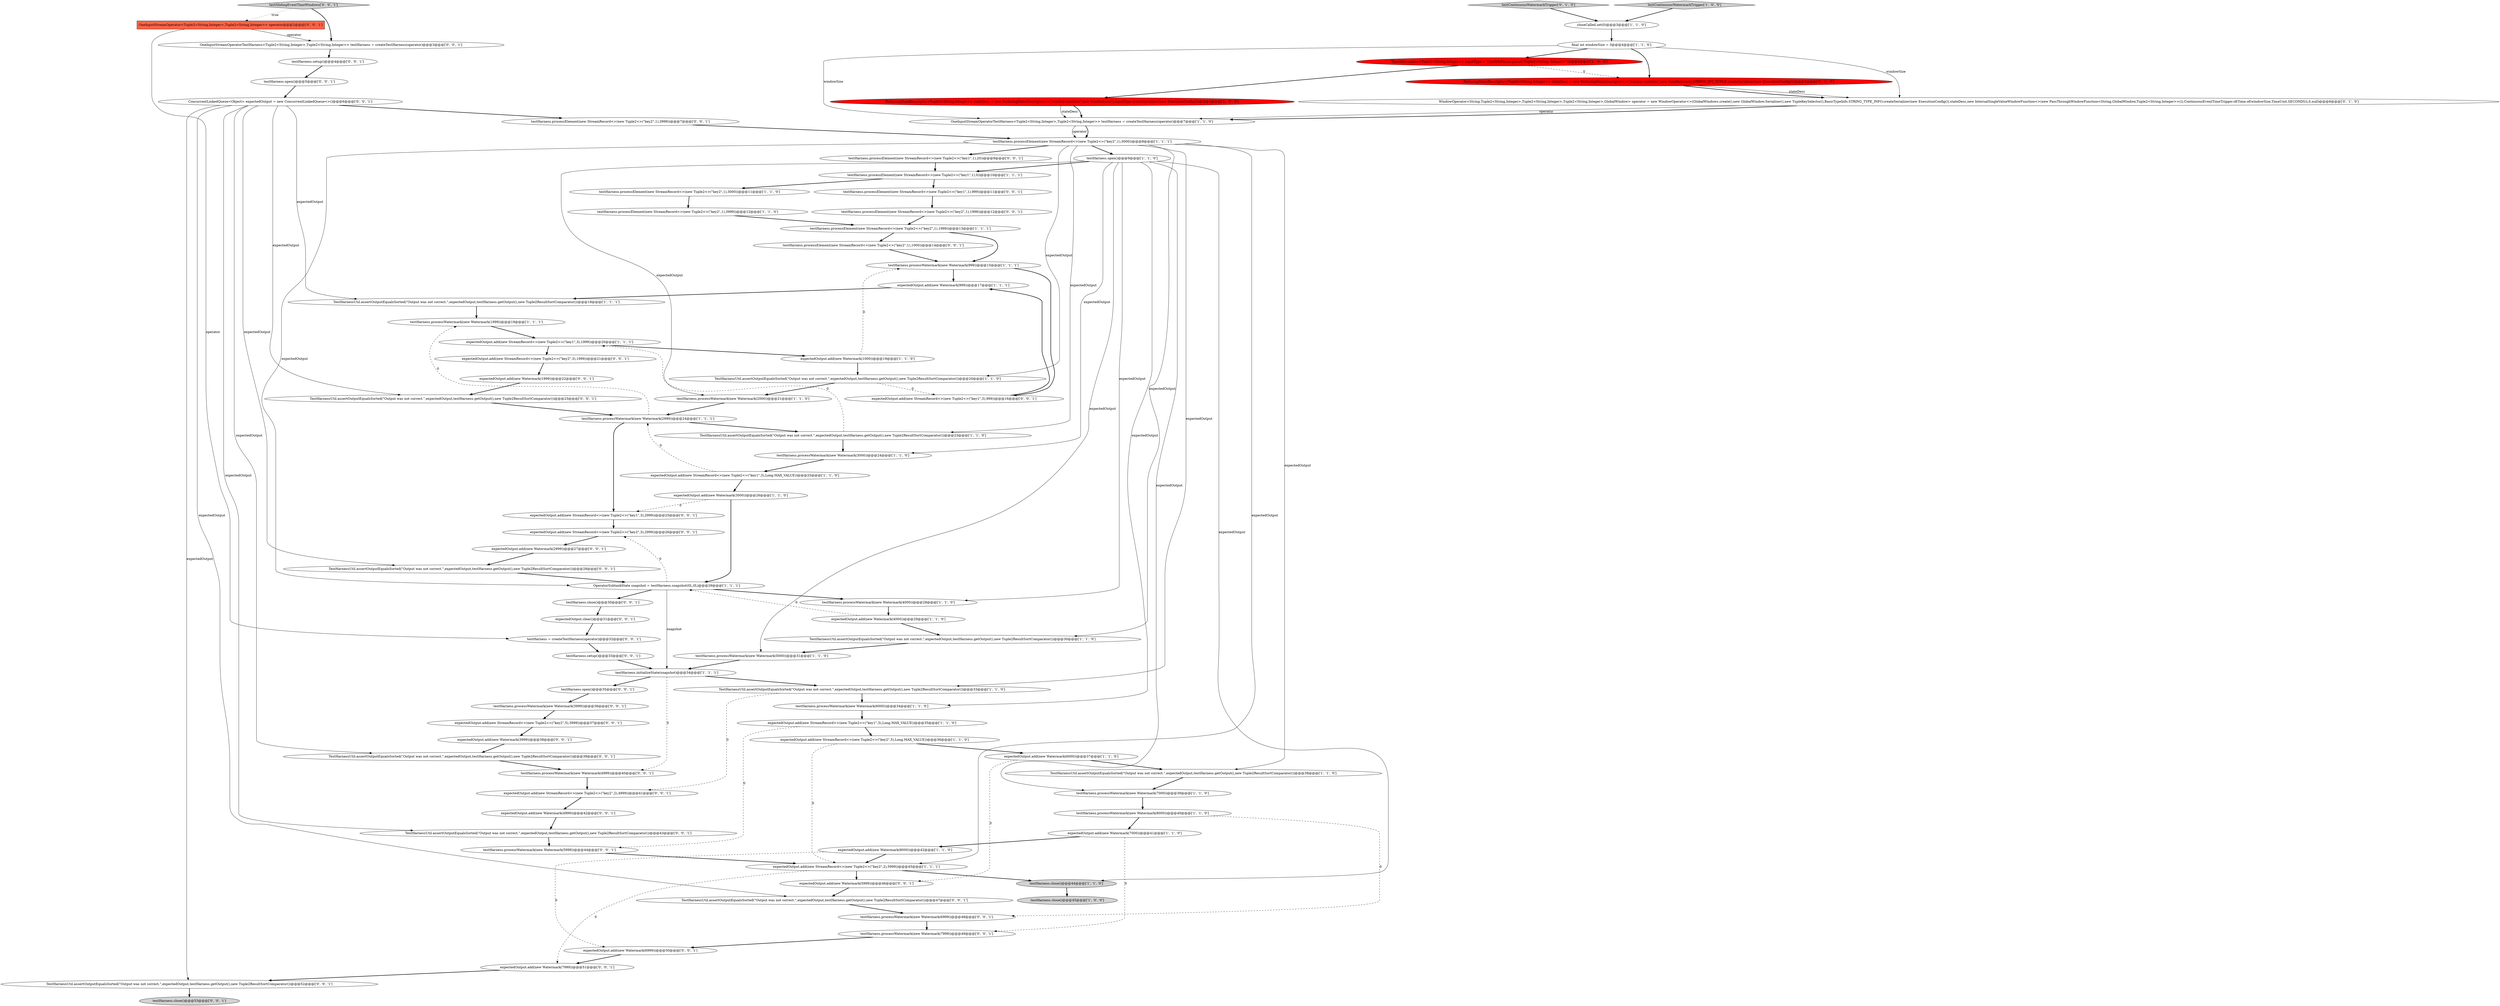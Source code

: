 digraph {
36 [style = filled, label = "testHarness.processElement(new StreamRecord<>(new Tuple2<>(\"key2\",1),1999))@@@13@@@['1', '1', '1']", fillcolor = white, shape = ellipse image = "AAA0AAABBB1BBB"];
56 [style = filled, label = "expectedOutput.add(new StreamRecord<>(new Tuple2<>(\"key2\",3),2999))@@@26@@@['0', '0', '1']", fillcolor = white, shape = ellipse image = "AAA0AAABBB3BBB"];
48 [style = filled, label = "testHarness.setup()@@@4@@@['0', '0', '1']", fillcolor = white, shape = ellipse image = "AAA0AAABBB3BBB"];
72 [style = filled, label = "testHarness.processElement(new StreamRecord<>(new Tuple2<>(\"key1\",1),999))@@@11@@@['0', '0', '1']", fillcolor = white, shape = ellipse image = "AAA0AAABBB3BBB"];
15 [style = filled, label = "expectedOutput.add(new Watermark(1000))@@@19@@@['1', '1', '0']", fillcolor = white, shape = ellipse image = "AAA0AAABBB1BBB"];
1 [style = filled, label = "TestHarnessUtil.assertOutputEqualsSorted(\"Output was not correct.\",expectedOutput,testHarness.getOutput(),new Tuple2ResultSortComparator())@@@23@@@['1', '1', '0']", fillcolor = white, shape = ellipse image = "AAA0AAABBB1BBB"];
54 [style = filled, label = "testHarness.close()@@@53@@@['0', '0', '1']", fillcolor = lightgray, shape = ellipse image = "AAA0AAABBB3BBB"];
0 [style = filled, label = "TypeInformation<Tuple2<String,Integer>> inputType = TypeInfoParser.parse(\"Tuple2<String, Integer>\")@@@5@@@['1', '0', '0']", fillcolor = red, shape = ellipse image = "AAA1AAABBB1BBB"];
20 [style = filled, label = "expectedOutput.add(new Watermark(8000))@@@42@@@['1', '1', '0']", fillcolor = white, shape = ellipse image = "AAA0AAABBB1BBB"];
80 [style = filled, label = "expectedOutput.add(new Watermark(3999))@@@38@@@['0', '0', '1']", fillcolor = white, shape = ellipse image = "AAA0AAABBB3BBB"];
9 [style = filled, label = "testHarness.open()@@@9@@@['1', '1', '0']", fillcolor = white, shape = ellipse image = "AAA0AAABBB1BBB"];
6 [style = filled, label = "testHarness.initializeState(snapshot)@@@34@@@['1', '1', '1']", fillcolor = white, shape = ellipse image = "AAA0AAABBB1BBB"];
59 [style = filled, label = "testHarness.processElement(new StreamRecord<>(new Tuple2<>(\"key2\",1),1998))@@@12@@@['0', '0', '1']", fillcolor = white, shape = ellipse image = "AAA0AAABBB3BBB"];
75 [style = filled, label = "TestHarnessUtil.assertOutputEqualsSorted(\"Output was not correct.\",expectedOutput,testHarness.getOutput(),new Tuple2ResultSortComparator())@@@39@@@['0', '0', '1']", fillcolor = white, shape = ellipse image = "AAA0AAABBB3BBB"];
64 [style = filled, label = "OneInputStreamOperatorTestHarness<Tuple2<String,Integer>,Tuple2<String,Integer>> testHarness = createTestHarness(operator)@@@3@@@['0', '0', '1']", fillcolor = white, shape = ellipse image = "AAA0AAABBB3BBB"];
22 [style = filled, label = "TestHarnessUtil.assertOutputEqualsSorted(\"Output was not correct.\",expectedOutput,testHarness.getOutput(),new Tuple2ResultSortComparator())@@@20@@@['1', '1', '0']", fillcolor = white, shape = ellipse image = "AAA0AAABBB1BBB"];
39 [style = filled, label = "expectedOutput.add(new Watermark(6000))@@@37@@@['1', '1', '0']", fillcolor = white, shape = ellipse image = "AAA0AAABBB1BBB"];
33 [style = filled, label = "ReducingStateDescriptor<Tuple2<String,Integer>> stateDesc = new ReducingStateDescriptor<>(\"window-contents\",new SumReducer(),inputType.createSerializer(new ExecutionConfig()))@@@6@@@['1', '0', '0']", fillcolor = red, shape = ellipse image = "AAA1AAABBB1BBB"];
21 [style = filled, label = "testHarness.close()@@@45@@@['1', '0', '0']", fillcolor = lightgray, shape = ellipse image = "AAA0AAABBB1BBB"];
74 [style = filled, label = "testHarness.processElement(new StreamRecord<>(new Tuple2<>(\"key2\",1),3999))@@@7@@@['0', '0', '1']", fillcolor = white, shape = ellipse image = "AAA0AAABBB3BBB"];
87 [style = filled, label = "testHarness.processWatermark(new Watermark(7999))@@@49@@@['0', '0', '1']", fillcolor = white, shape = ellipse image = "AAA0AAABBB3BBB"];
11 [style = filled, label = "testHarness.processWatermark(new Watermark(2000))@@@21@@@['1', '1', '0']", fillcolor = white, shape = ellipse image = "AAA0AAABBB1BBB"];
17 [style = filled, label = "testHarness.processWatermark(new Watermark(2999))@@@24@@@['1', '1', '1']", fillcolor = white, shape = ellipse image = "AAA0AAABBB1BBB"];
16 [style = filled, label = "final int windowSize = 3@@@4@@@['1', '1', '0']", fillcolor = white, shape = ellipse image = "AAA0AAABBB1BBB"];
30 [style = filled, label = "testHarness.processWatermark(new Watermark(3000))@@@24@@@['1', '1', '0']", fillcolor = white, shape = ellipse image = "AAA0AAABBB1BBB"];
65 [style = filled, label = "TestHarnessUtil.assertOutputEqualsSorted(\"Output was not correct.\",expectedOutput,testHarness.getOutput(),new Tuple2ResultSortComparator())@@@43@@@['0', '0', '1']", fillcolor = white, shape = ellipse image = "AAA0AAABBB3BBB"];
2 [style = filled, label = "testHarness.processWatermark(new Watermark(4000))@@@28@@@['1', '1', '0']", fillcolor = white, shape = ellipse image = "AAA0AAABBB1BBB"];
84 [style = filled, label = "expectedOutput.add(new StreamRecord<>(new Tuple2<>(\"key2\",2),4999))@@@41@@@['0', '0', '1']", fillcolor = white, shape = ellipse image = "AAA0AAABBB3BBB"];
81 [style = filled, label = "testHarness.open()@@@5@@@['0', '0', '1']", fillcolor = white, shape = ellipse image = "AAA0AAABBB3BBB"];
10 [style = filled, label = "testHarness.processElement(new StreamRecord<>(new Tuple2<>(\"key2\",1),3999))@@@12@@@['1', '1', '0']", fillcolor = white, shape = ellipse image = "AAA0AAABBB1BBB"];
69 [style = filled, label = "testHarness = createTestHarness(operator)@@@32@@@['0', '0', '1']", fillcolor = white, shape = ellipse image = "AAA0AAABBB3BBB"];
32 [style = filled, label = "closeCalled.set(0)@@@3@@@['1', '1', '0']", fillcolor = white, shape = ellipse image = "AAA0AAABBB1BBB"];
7 [style = filled, label = "testHarness.processElement(new StreamRecord<>(new Tuple2<>(\"key1\",1),0))@@@10@@@['1', '1', '1']", fillcolor = white, shape = ellipse image = "AAA0AAABBB1BBB"];
27 [style = filled, label = "TestHarnessUtil.assertOutputEqualsSorted(\"Output was not correct.\",expectedOutput,testHarness.getOutput(),new Tuple2ResultSortComparator())@@@33@@@['1', '1', '0']", fillcolor = white, shape = ellipse image = "AAA0AAABBB1BBB"];
86 [style = filled, label = "TestHarnessUtil.assertOutputEqualsSorted(\"Output was not correct.\",expectedOutput,testHarness.getOutput(),new Tuple2ResultSortComparator())@@@28@@@['0', '0', '1']", fillcolor = white, shape = ellipse image = "AAA0AAABBB3BBB"];
70 [style = filled, label = "testHarness.processElement(new StreamRecord<>(new Tuple2<>(\"key1\",1),20))@@@9@@@['0', '0', '1']", fillcolor = white, shape = ellipse image = "AAA0AAABBB3BBB"];
85 [style = filled, label = "expectedOutput.add(new Watermark(6999))@@@50@@@['0', '0', '1']", fillcolor = white, shape = ellipse image = "AAA0AAABBB3BBB"];
26 [style = filled, label = "testHarness.processWatermark(new Watermark(5000))@@@31@@@['1', '1', '0']", fillcolor = white, shape = ellipse image = "AAA0AAABBB1BBB"];
61 [style = filled, label = "testHarness.processWatermark(new Watermark(4999))@@@40@@@['0', '0', '1']", fillcolor = white, shape = ellipse image = "AAA0AAABBB3BBB"];
31 [style = filled, label = "TestHarnessUtil.assertOutputEqualsSorted(\"Output was not correct.\",expectedOutput,testHarness.getOutput(),new Tuple2ResultSortComparator())@@@18@@@['1', '1', '1']", fillcolor = white, shape = ellipse image = "AAA0AAABBB1BBB"];
67 [style = filled, label = "testHarness.processWatermark(new Watermark(3999))@@@36@@@['0', '0', '1']", fillcolor = white, shape = ellipse image = "AAA0AAABBB3BBB"];
71 [style = filled, label = "testHarness.setup()@@@33@@@['0', '0', '1']", fillcolor = white, shape = ellipse image = "AAA0AAABBB3BBB"];
46 [style = filled, label = "WindowOperator<String,Tuple2<String,Integer>,Tuple2<String,Integer>,Tuple2<String,Integer>,GlobalWindow> operator = new WindowOperator<>(GlobalWindows.create(),new GlobalWindow.Serializer(),new TupleKeySelector(),BasicTypeInfo.STRING_TYPE_INFO.createSerializer(new ExecutionConfig()),stateDesc,new InternalSingleValueWindowFunction<>(new PassThroughWindowFunction<String,GlobalWindow,Tuple2<String,Integer>>()),ContinuousEventTimeTrigger.of(Time.of(windowSize,TimeUnit.SECONDS)),0,null)@@@6@@@['0', '1', '0']", fillcolor = white, shape = ellipse image = "AAA0AAABBB2BBB"];
53 [style = filled, label = "TestHarnessUtil.assertOutputEqualsSorted(\"Output was not correct.\",expectedOutput,testHarness.getOutput(),new Tuple2ResultSortComparator())@@@23@@@['0', '0', '1']", fillcolor = white, shape = ellipse image = "AAA0AAABBB3BBB"];
62 [style = filled, label = "expectedOutput.add(new Watermark(5999))@@@46@@@['0', '0', '1']", fillcolor = white, shape = ellipse image = "AAA0AAABBB3BBB"];
12 [style = filled, label = "OneInputStreamOperatorTestHarness<Tuple2<String,Integer>,Tuple2<String,Integer>> testHarness = createTestHarness(operator)@@@7@@@['1', '1', '0']", fillcolor = white, shape = ellipse image = "AAA0AAABBB1BBB"];
42 [style = filled, label = "testHarness.processWatermark(new Watermark(6000))@@@34@@@['1', '1', '0']", fillcolor = white, shape = ellipse image = "AAA0AAABBB1BBB"];
43 [style = filled, label = "testHarness.processWatermark(new Watermark(8000))@@@40@@@['1', '1', '0']", fillcolor = white, shape = ellipse image = "AAA0AAABBB1BBB"];
29 [style = filled, label = "testHarness.processWatermark(new Watermark(999))@@@15@@@['1', '1', '1']", fillcolor = white, shape = ellipse image = "AAA0AAABBB1BBB"];
66 [style = filled, label = "expectedOutput.add(new StreamRecord<>(new Tuple2<>(\"key2\",5),3999))@@@37@@@['0', '0', '1']", fillcolor = white, shape = ellipse image = "AAA0AAABBB3BBB"];
24 [style = filled, label = "expectedOutput.add(new Watermark(4000))@@@29@@@['1', '1', '0']", fillcolor = white, shape = ellipse image = "AAA0AAABBB1BBB"];
35 [style = filled, label = "expectedOutput.add(new StreamRecord<>(new Tuple2<>(\"key1\",3),Long.MAX_VALUE))@@@35@@@['1', '1', '0']", fillcolor = white, shape = ellipse image = "AAA0AAABBB1BBB"];
19 [style = filled, label = "expectedOutput.add(new Watermark(7000))@@@41@@@['1', '1', '0']", fillcolor = white, shape = ellipse image = "AAA0AAABBB1BBB"];
44 [style = filled, label = "testContinuousWatermarkTrigger['0', '1', '0']", fillcolor = lightgray, shape = diamond image = "AAA0AAABBB2BBB"];
68 [style = filled, label = "expectedOutput.clear()@@@31@@@['0', '0', '1']", fillcolor = white, shape = ellipse image = "AAA0AAABBB3BBB"];
78 [style = filled, label = "testHarness.processWatermark(new Watermark(5999))@@@44@@@['0', '0', '1']", fillcolor = white, shape = ellipse image = "AAA0AAABBB3BBB"];
25 [style = filled, label = "TestHarnessUtil.assertOutputEqualsSorted(\"Output was not correct.\",expectedOutput,testHarness.getOutput(),new Tuple2ResultSortComparator())@@@30@@@['1', '1', '0']", fillcolor = white, shape = ellipse image = "AAA0AAABBB1BBB"];
79 [style = filled, label = "TestHarnessUtil.assertOutputEqualsSorted(\"Output was not correct.\",expectedOutput,testHarness.getOutput(),new Tuple2ResultSortComparator())@@@52@@@['0', '0', '1']", fillcolor = white, shape = ellipse image = "AAA0AAABBB3BBB"];
41 [style = filled, label = "testHarness.processWatermark(new Watermark(1999))@@@19@@@['1', '1', '1']", fillcolor = white, shape = ellipse image = "AAA0AAABBB1BBB"];
50 [style = filled, label = "testHarness.processWatermark(new Watermark(6999))@@@48@@@['0', '0', '1']", fillcolor = white, shape = ellipse image = "AAA0AAABBB3BBB"];
55 [style = filled, label = "expectedOutput.add(new Watermark(4999))@@@42@@@['0', '0', '1']", fillcolor = white, shape = ellipse image = "AAA0AAABBB3BBB"];
45 [style = filled, label = "ReducingStateDescriptor<Tuple2<String,Integer>> stateDesc = new ReducingStateDescriptor<>(\"window-contents\",new SumReducer(),STRING_INT_TUPLE.createSerializer(new ExecutionConfig()))@@@5@@@['0', '1', '0']", fillcolor = red, shape = ellipse image = "AAA1AAABBB2BBB"];
38 [style = filled, label = "expectedOutput.add(new Watermark(999))@@@17@@@['1', '1', '1']", fillcolor = white, shape = ellipse image = "AAA0AAABBB1BBB"];
51 [style = filled, label = "testHarness.open()@@@35@@@['0', '0', '1']", fillcolor = white, shape = ellipse image = "AAA0AAABBB3BBB"];
73 [style = filled, label = "testSlidingEventTimeWindows['0', '0', '1']", fillcolor = lightgray, shape = diamond image = "AAA0AAABBB3BBB"];
82 [style = filled, label = "OneInputStreamOperator<Tuple2<String,Integer>,Tuple2<String,Integer>> operator@@@2@@@['0', '0', '1']", fillcolor = tomato, shape = box image = "AAA0AAABBB3BBB"];
52 [style = filled, label = "expectedOutput.add(new Watermark(2999))@@@27@@@['0', '0', '1']", fillcolor = white, shape = ellipse image = "AAA0AAABBB3BBB"];
13 [style = filled, label = "expectedOutput.add(new StreamRecord<>(new Tuple2<>(\"key2\",5),Long.MAX_VALUE))@@@36@@@['1', '1', '0']", fillcolor = white, shape = ellipse image = "AAA0AAABBB1BBB"];
37 [style = filled, label = "testContinuousWatermarkTrigger['1', '0', '0']", fillcolor = lightgray, shape = diamond image = "AAA0AAABBB1BBB"];
49 [style = filled, label = "expectedOutput.add(new StreamRecord<>(new Tuple2<>(\"key1\",3),2999))@@@25@@@['0', '0', '1']", fillcolor = white, shape = ellipse image = "AAA0AAABBB3BBB"];
77 [style = filled, label = "testHarness.close()@@@30@@@['0', '0', '1']", fillcolor = white, shape = ellipse image = "AAA0AAABBB3BBB"];
28 [style = filled, label = "testHarness.processElement(new StreamRecord<>(new Tuple2<>(\"key2\",1),3000))@@@8@@@['1', '1', '1']", fillcolor = white, shape = ellipse image = "AAA0AAABBB1BBB"];
4 [style = filled, label = "testHarness.processWatermark(new Watermark(7000))@@@39@@@['1', '1', '0']", fillcolor = white, shape = ellipse image = "AAA0AAABBB1BBB"];
18 [style = filled, label = "expectedOutput.add(new StreamRecord<>(new Tuple2<>(\"key1\",3),1999))@@@20@@@['1', '1', '1']", fillcolor = white, shape = ellipse image = "AAA0AAABBB1BBB"];
40 [style = filled, label = "expectedOutput.add(new StreamRecord<>(new Tuple2<>(\"key2\",2),5999))@@@45@@@['1', '1', '1']", fillcolor = white, shape = ellipse image = "AAA0AAABBB1BBB"];
58 [style = filled, label = "expectedOutput.add(new Watermark(7999))@@@51@@@['0', '0', '1']", fillcolor = white, shape = ellipse image = "AAA0AAABBB3BBB"];
47 [style = filled, label = "expectedOutput.add(new StreamRecord<>(new Tuple2<>(\"key1\",3),999))@@@16@@@['0', '0', '1']", fillcolor = white, shape = ellipse image = "AAA0AAABBB3BBB"];
83 [style = filled, label = "expectedOutput.add(new Watermark(1999))@@@22@@@['0', '0', '1']", fillcolor = white, shape = ellipse image = "AAA0AAABBB3BBB"];
57 [style = filled, label = "TestHarnessUtil.assertOutputEqualsSorted(\"Output was not correct.\",expectedOutput,testHarness.getOutput(),new Tuple2ResultSortComparator())@@@47@@@['0', '0', '1']", fillcolor = white, shape = ellipse image = "AAA0AAABBB3BBB"];
60 [style = filled, label = "ConcurrentLinkedQueue<Object> expectedOutput = new ConcurrentLinkedQueue<>()@@@6@@@['0', '0', '1']", fillcolor = white, shape = ellipse image = "AAA0AAABBB3BBB"];
63 [style = filled, label = "testHarness.processElement(new StreamRecord<>(new Tuple2<>(\"key2\",1),1000))@@@14@@@['0', '0', '1']", fillcolor = white, shape = ellipse image = "AAA0AAABBB3BBB"];
8 [style = filled, label = "OperatorSubtaskState snapshot = testHarness.snapshot(0L,0L)@@@29@@@['1', '1', '1']", fillcolor = white, shape = ellipse image = "AAA0AAABBB1BBB"];
34 [style = filled, label = "testHarness.processElement(new StreamRecord<>(new Tuple2<>(\"key2\",1),3000))@@@11@@@['1', '1', '0']", fillcolor = white, shape = ellipse image = "AAA0AAABBB1BBB"];
3 [style = filled, label = "expectedOutput.add(new StreamRecord<>(new Tuple2<>(\"key1\",3),Long.MAX_VALUE))@@@25@@@['1', '1', '0']", fillcolor = white, shape = ellipse image = "AAA0AAABBB1BBB"];
23 [style = filled, label = "TestHarnessUtil.assertOutputEqualsSorted(\"Output was not correct.\",expectedOutput,testHarness.getOutput(),new Tuple2ResultSortComparator())@@@38@@@['1', '1', '0']", fillcolor = white, shape = ellipse image = "AAA0AAABBB1BBB"];
76 [style = filled, label = "expectedOutput.add(new StreamRecord<>(new Tuple2<>(\"key2\",3),1999))@@@21@@@['0', '0', '1']", fillcolor = white, shape = ellipse image = "AAA0AAABBB3BBB"];
14 [style = filled, label = "testHarness.close()@@@44@@@['1', '1', '0']", fillcolor = lightgray, shape = ellipse image = "AAA0AAABBB1BBB"];
5 [style = filled, label = "expectedOutput.add(new Watermark(3000))@@@26@@@['1', '1', '0']", fillcolor = white, shape = ellipse image = "AAA0AAABBB1BBB"];
51->67 [style = bold, label=""];
82->69 [style = solid, label="operator"];
48->81 [style = bold, label=""];
16->0 [style = bold, label=""];
8->77 [style = bold, label=""];
56->52 [style = bold, label=""];
68->69 [style = bold, label=""];
36->29 [style = bold, label=""];
16->12 [style = solid, label="windowSize"];
28->9 [style = bold, label=""];
28->8 [style = solid, label="expectedOutput"];
1->18 [style = dashed, label="0"];
38->31 [style = bold, label=""];
9->14 [style = solid, label="expectedOutput"];
9->7 [style = bold, label=""];
1->30 [style = bold, label=""];
85->58 [style = bold, label=""];
60->86 [style = solid, label="expectedOutput"];
43->19 [style = bold, label=""];
7->72 [style = bold, label=""];
17->41 [style = dashed, label="0"];
3->5 [style = bold, label=""];
60->53 [style = solid, label="expectedOutput"];
52->86 [style = bold, label=""];
73->82 [style = dotted, label="true"];
39->23 [style = bold, label=""];
46->12 [style = solid, label="operator"];
66->80 [style = bold, label=""];
37->32 [style = bold, label=""];
49->56 [style = bold, label=""];
2->24 [style = bold, label=""];
82->64 [style = solid, label="operator"];
29->47 [style = bold, label=""];
5->49 [style = dashed, label="0"];
9->4 [style = solid, label="expectedOutput"];
36->63 [style = bold, label=""];
40->62 [style = bold, label=""];
12->28 [style = bold, label=""];
16->45 [style = bold, label=""];
19->20 [style = bold, label=""];
19->87 [style = dashed, label="0"];
9->26 [style = solid, label="expectedOutput"];
18->15 [style = bold, label=""];
15->29 [style = dashed, label="0"];
13->40 [style = dashed, label="0"];
26->6 [style = bold, label=""];
75->61 [style = bold, label=""];
78->40 [style = bold, label=""];
60->74 [style = bold, label=""];
65->78 [style = bold, label=""];
58->79 [style = bold, label=""];
12->28 [style = solid, label="operator"];
60->31 [style = solid, label="expectedOutput"];
60->75 [style = solid, label="expectedOutput"];
55->65 [style = bold, label=""];
9->2 [style = solid, label="expectedOutput"];
44->32 [style = bold, label=""];
25->26 [style = bold, label=""];
31->41 [style = bold, label=""];
79->54 [style = bold, label=""];
60->65 [style = solid, label="expectedOutput"];
11->17 [style = bold, label=""];
70->7 [style = bold, label=""];
29->38 [style = bold, label=""];
73->64 [style = bold, label=""];
24->8 [style = dashed, label="0"];
39->62 [style = dashed, label="0"];
45->46 [style = bold, label=""];
63->29 [style = bold, label=""];
22->11 [style = bold, label=""];
14->21 [style = bold, label=""];
9->42 [style = solid, label="expectedOutput"];
60->79 [style = solid, label="expectedOutput"];
84->55 [style = bold, label=""];
87->85 [style = bold, label=""];
8->6 [style = solid, label="snapshot"];
67->66 [style = bold, label=""];
17->1 [style = bold, label=""];
6->61 [style = dashed, label="0"];
6->51 [style = bold, label=""];
13->39 [style = bold, label=""];
33->12 [style = bold, label=""];
32->16 [style = bold, label=""];
72->59 [style = bold, label=""];
77->68 [style = bold, label=""];
28->22 [style = solid, label="expectedOutput"];
9->30 [style = solid, label="expectedOutput"];
15->22 [style = bold, label=""];
43->50 [style = dashed, label="0"];
27->84 [style = dashed, label="0"];
6->27 [style = bold, label=""];
9->11 [style = solid, label="expectedOutput"];
83->53 [style = bold, label=""];
45->46 [style = solid, label="stateDesc"];
8->2 [style = bold, label=""];
30->3 [style = bold, label=""];
17->49 [style = bold, label=""];
24->25 [style = bold, label=""];
40->14 [style = bold, label=""];
74->28 [style = bold, label=""];
28->40 [style = solid, label="expectedOutput"];
41->18 [style = bold, label=""];
71->6 [style = bold, label=""];
28->1 [style = solid, label="expectedOutput"];
0->45 [style = dashed, label="0"];
5->8 [style = bold, label=""];
80->75 [style = bold, label=""];
22->47 [style = dashed, label="0"];
4->43 [style = bold, label=""];
3->17 [style = dashed, label="0"];
61->84 [style = bold, label=""];
46->12 [style = bold, label=""];
57->50 [style = bold, label=""];
23->4 [style = bold, label=""];
28->27 [style = solid, label="expectedOutput"];
81->60 [style = bold, label=""];
86->8 [style = bold, label=""];
62->57 [style = bold, label=""];
20->85 [style = dashed, label="0"];
34->10 [style = bold, label=""];
47->38 [style = bold, label=""];
35->78 [style = dashed, label="0"];
50->87 [style = bold, label=""];
28->23 [style = solid, label="expectedOutput"];
16->46 [style = solid, label="windowSize"];
10->36 [style = bold, label=""];
18->76 [style = bold, label=""];
27->42 [style = bold, label=""];
42->35 [style = bold, label=""];
28->70 [style = bold, label=""];
28->25 [style = solid, label="expectedOutput"];
8->56 [style = dashed, label="0"];
76->83 [style = bold, label=""];
20->40 [style = bold, label=""];
7->34 [style = bold, label=""];
69->71 [style = bold, label=""];
0->33 [style = bold, label=""];
33->12 [style = solid, label="stateDesc"];
40->58 [style = dashed, label="0"];
53->17 [style = bold, label=""];
60->57 [style = solid, label="expectedOutput"];
59->36 [style = bold, label=""];
35->13 [style = bold, label=""];
64->48 [style = bold, label=""];
}
